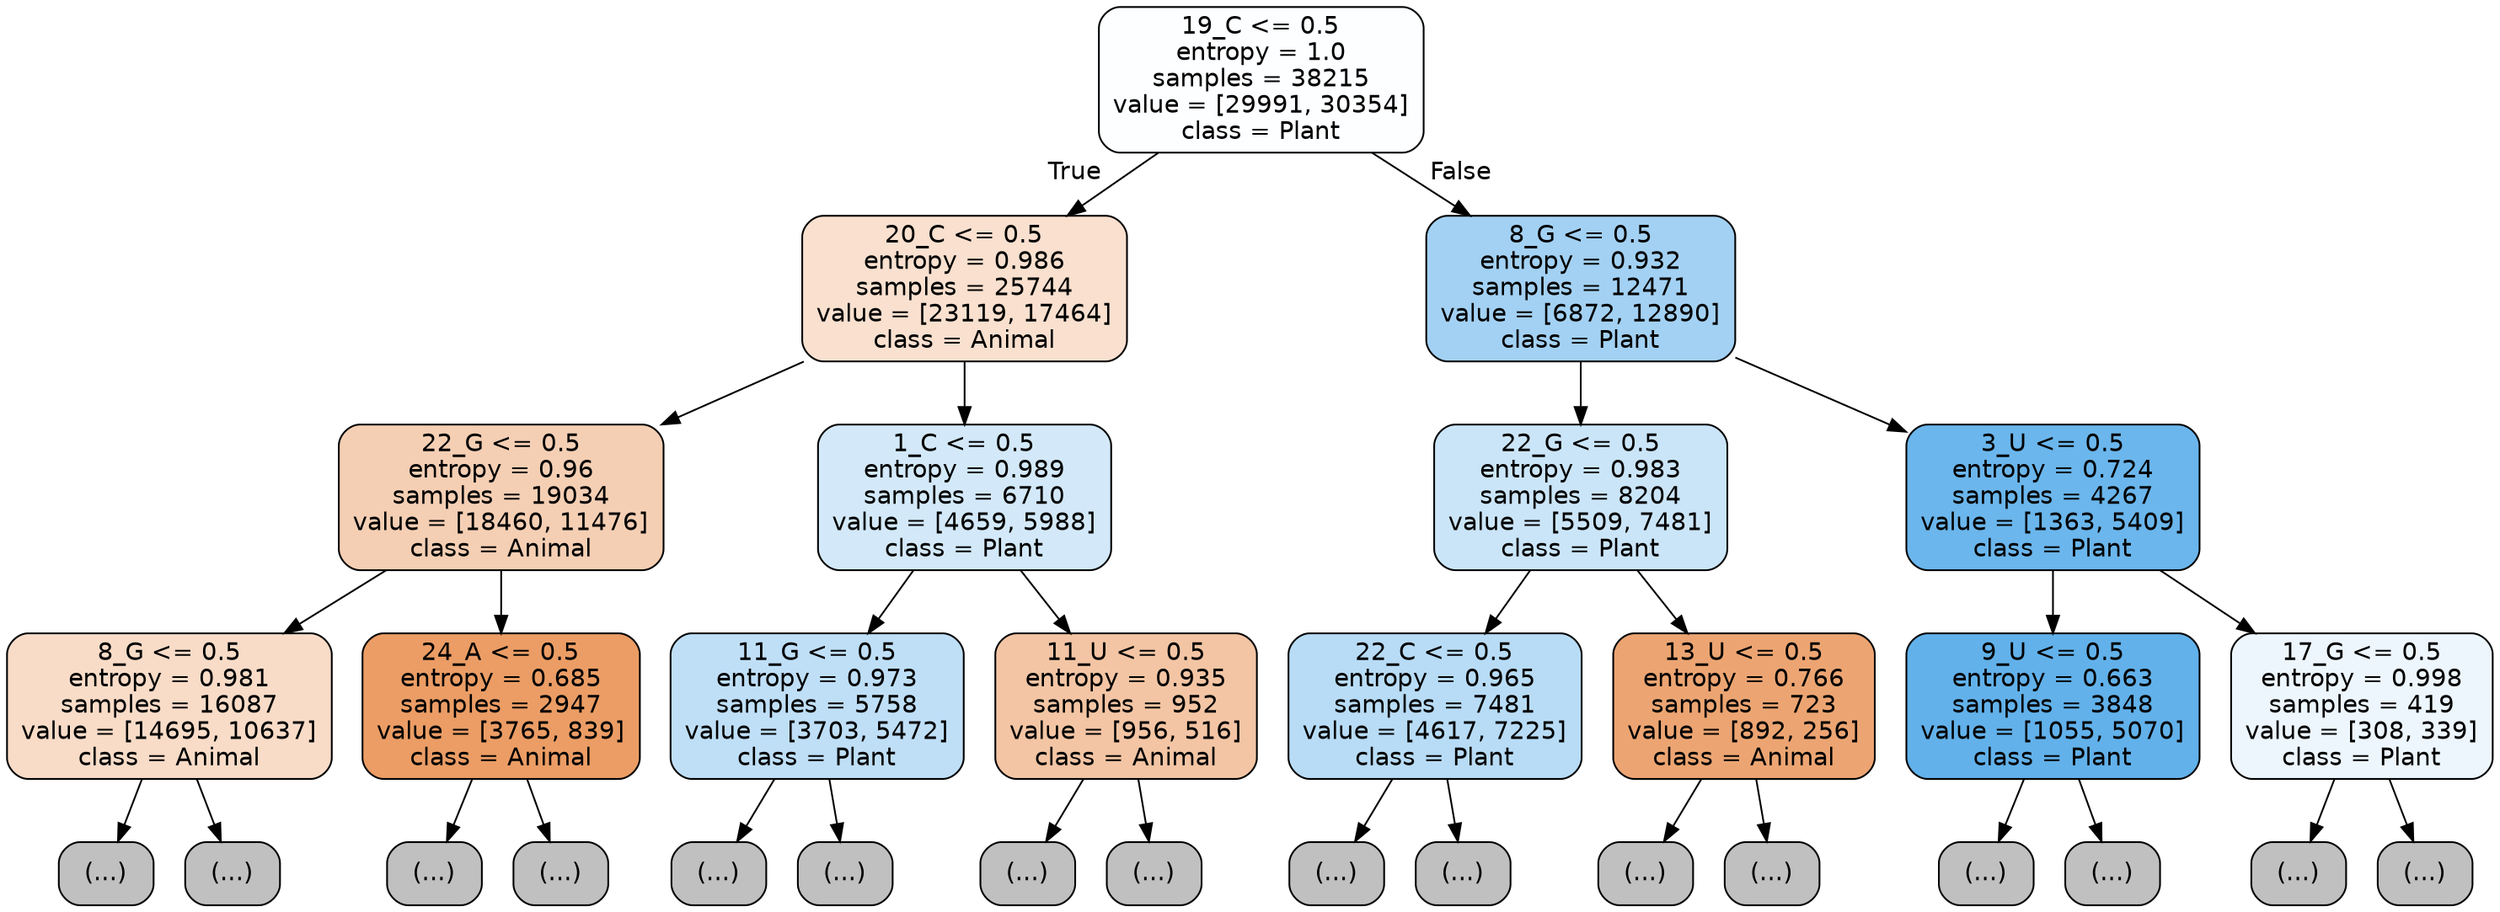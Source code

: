 digraph Tree {
node [shape=box, style="filled, rounded", color="black", fontname="helvetica"] ;
edge [fontname="helvetica"] ;
0 [label="19_C <= 0.5\nentropy = 1.0\nsamples = 38215\nvalue = [29991, 30354]\nclass = Plant", fillcolor="#fdfeff"] ;
1 [label="20_C <= 0.5\nentropy = 0.986\nsamples = 25744\nvalue = [23119, 17464]\nclass = Animal", fillcolor="#f9e0cf"] ;
0 -> 1 [labeldistance=2.5, labelangle=45, headlabel="True"] ;
2 [label="22_G <= 0.5\nentropy = 0.96\nsamples = 19034\nvalue = [18460, 11476]\nclass = Animal", fillcolor="#f5cfb4"] ;
1 -> 2 ;
3 [label="8_G <= 0.5\nentropy = 0.981\nsamples = 16087\nvalue = [14695, 10637]\nclass = Animal", fillcolor="#f8dcc8"] ;
2 -> 3 ;
4 [label="(...)", fillcolor="#C0C0C0"] ;
3 -> 4 ;
5997 [label="(...)", fillcolor="#C0C0C0"] ;
3 -> 5997 ;
8396 [label="24_A <= 0.5\nentropy = 0.685\nsamples = 2947\nvalue = [3765, 839]\nclass = Animal", fillcolor="#eb9d65"] ;
2 -> 8396 ;
8397 [label="(...)", fillcolor="#C0C0C0"] ;
8396 -> 8397 ;
9338 [label="(...)", fillcolor="#C0C0C0"] ;
8396 -> 9338 ;
9395 [label="1_C <= 0.5\nentropy = 0.989\nsamples = 6710\nvalue = [4659, 5988]\nclass = Plant", fillcolor="#d3e9f9"] ;
1 -> 9395 ;
9396 [label="11_G <= 0.5\nentropy = 0.973\nsamples = 5758\nvalue = [3703, 5472]\nclass = Plant", fillcolor="#bfdff7"] ;
9395 -> 9396 ;
9397 [label="(...)", fillcolor="#C0C0C0"] ;
9396 -> 9397 ;
11232 [label="(...)", fillcolor="#C0C0C0"] ;
9396 -> 11232 ;
11947 [label="11_U <= 0.5\nentropy = 0.935\nsamples = 952\nvalue = [956, 516]\nclass = Animal", fillcolor="#f3c5a4"] ;
9395 -> 11947 ;
11948 [label="(...)", fillcolor="#C0C0C0"] ;
11947 -> 11948 ;
12355 [label="(...)", fillcolor="#C0C0C0"] ;
11947 -> 12355 ;
12520 [label="8_G <= 0.5\nentropy = 0.932\nsamples = 12471\nvalue = [6872, 12890]\nclass = Plant", fillcolor="#a3d1f3"] ;
0 -> 12520 [labeldistance=2.5, labelangle=-45, headlabel="False"] ;
12521 [label="22_G <= 0.5\nentropy = 0.983\nsamples = 8204\nvalue = [5509, 7481]\nclass = Plant", fillcolor="#cbe5f8"] ;
12520 -> 12521 ;
12522 [label="22_C <= 0.5\nentropy = 0.965\nsamples = 7481\nvalue = [4617, 7225]\nclass = Plant", fillcolor="#b8dcf6"] ;
12521 -> 12522 ;
12523 [label="(...)", fillcolor="#C0C0C0"] ;
12522 -> 12523 ;
14862 [label="(...)", fillcolor="#C0C0C0"] ;
12522 -> 14862 ;
15259 [label="13_U <= 0.5\nentropy = 0.766\nsamples = 723\nvalue = [892, 256]\nclass = Animal", fillcolor="#eca572"] ;
12521 -> 15259 ;
15260 [label="(...)", fillcolor="#C0C0C0"] ;
15259 -> 15260 ;
15545 [label="(...)", fillcolor="#C0C0C0"] ;
15259 -> 15545 ;
15638 [label="3_U <= 0.5\nentropy = 0.724\nsamples = 4267\nvalue = [1363, 5409]\nclass = Plant", fillcolor="#6bb6ec"] ;
12520 -> 15638 ;
15639 [label="9_U <= 0.5\nentropy = 0.663\nsamples = 3848\nvalue = [1055, 5070]\nclass = Plant", fillcolor="#62b1ea"] ;
15638 -> 15639 ;
15640 [label="(...)", fillcolor="#C0C0C0"] ;
15639 -> 15640 ;
16289 [label="(...)", fillcolor="#C0C0C0"] ;
15639 -> 16289 ;
16476 [label="17_G <= 0.5\nentropy = 0.998\nsamples = 419\nvalue = [308, 339]\nclass = Plant", fillcolor="#edf6fd"] ;
15638 -> 16476 ;
16477 [label="(...)", fillcolor="#C0C0C0"] ;
16476 -> 16477 ;
16662 [label="(...)", fillcolor="#C0C0C0"] ;
16476 -> 16662 ;
}